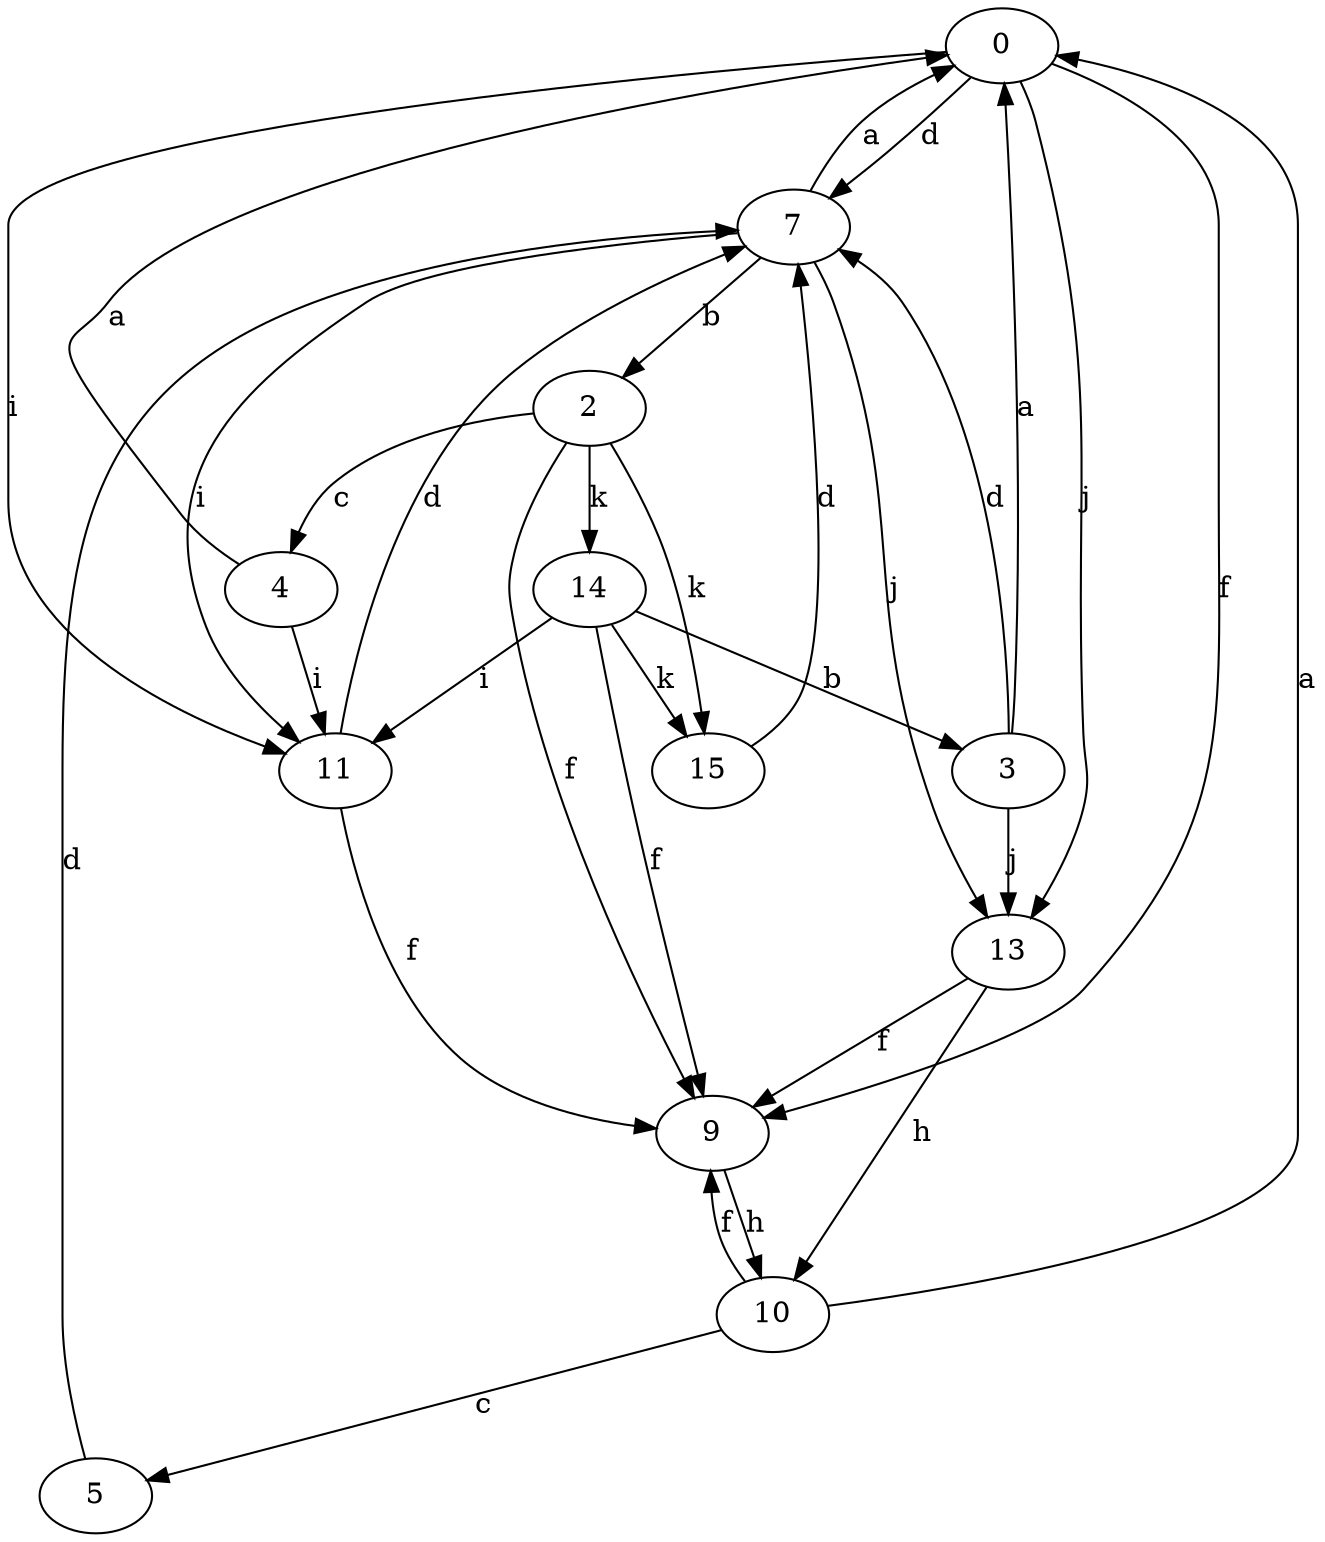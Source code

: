 strict digraph  {
0;
2;
3;
4;
5;
7;
9;
10;
11;
13;
14;
15;
0 -> 7  [label=d];
0 -> 9  [label=f];
0 -> 11  [label=i];
0 -> 13  [label=j];
2 -> 4  [label=c];
2 -> 9  [label=f];
2 -> 14  [label=k];
2 -> 15  [label=k];
3 -> 0  [label=a];
3 -> 7  [label=d];
3 -> 13  [label=j];
4 -> 0  [label=a];
4 -> 11  [label=i];
5 -> 7  [label=d];
7 -> 0  [label=a];
7 -> 2  [label=b];
7 -> 11  [label=i];
7 -> 13  [label=j];
9 -> 10  [label=h];
10 -> 0  [label=a];
10 -> 5  [label=c];
10 -> 9  [label=f];
11 -> 7  [label=d];
11 -> 9  [label=f];
13 -> 9  [label=f];
13 -> 10  [label=h];
14 -> 3  [label=b];
14 -> 9  [label=f];
14 -> 11  [label=i];
14 -> 15  [label=k];
15 -> 7  [label=d];
}
